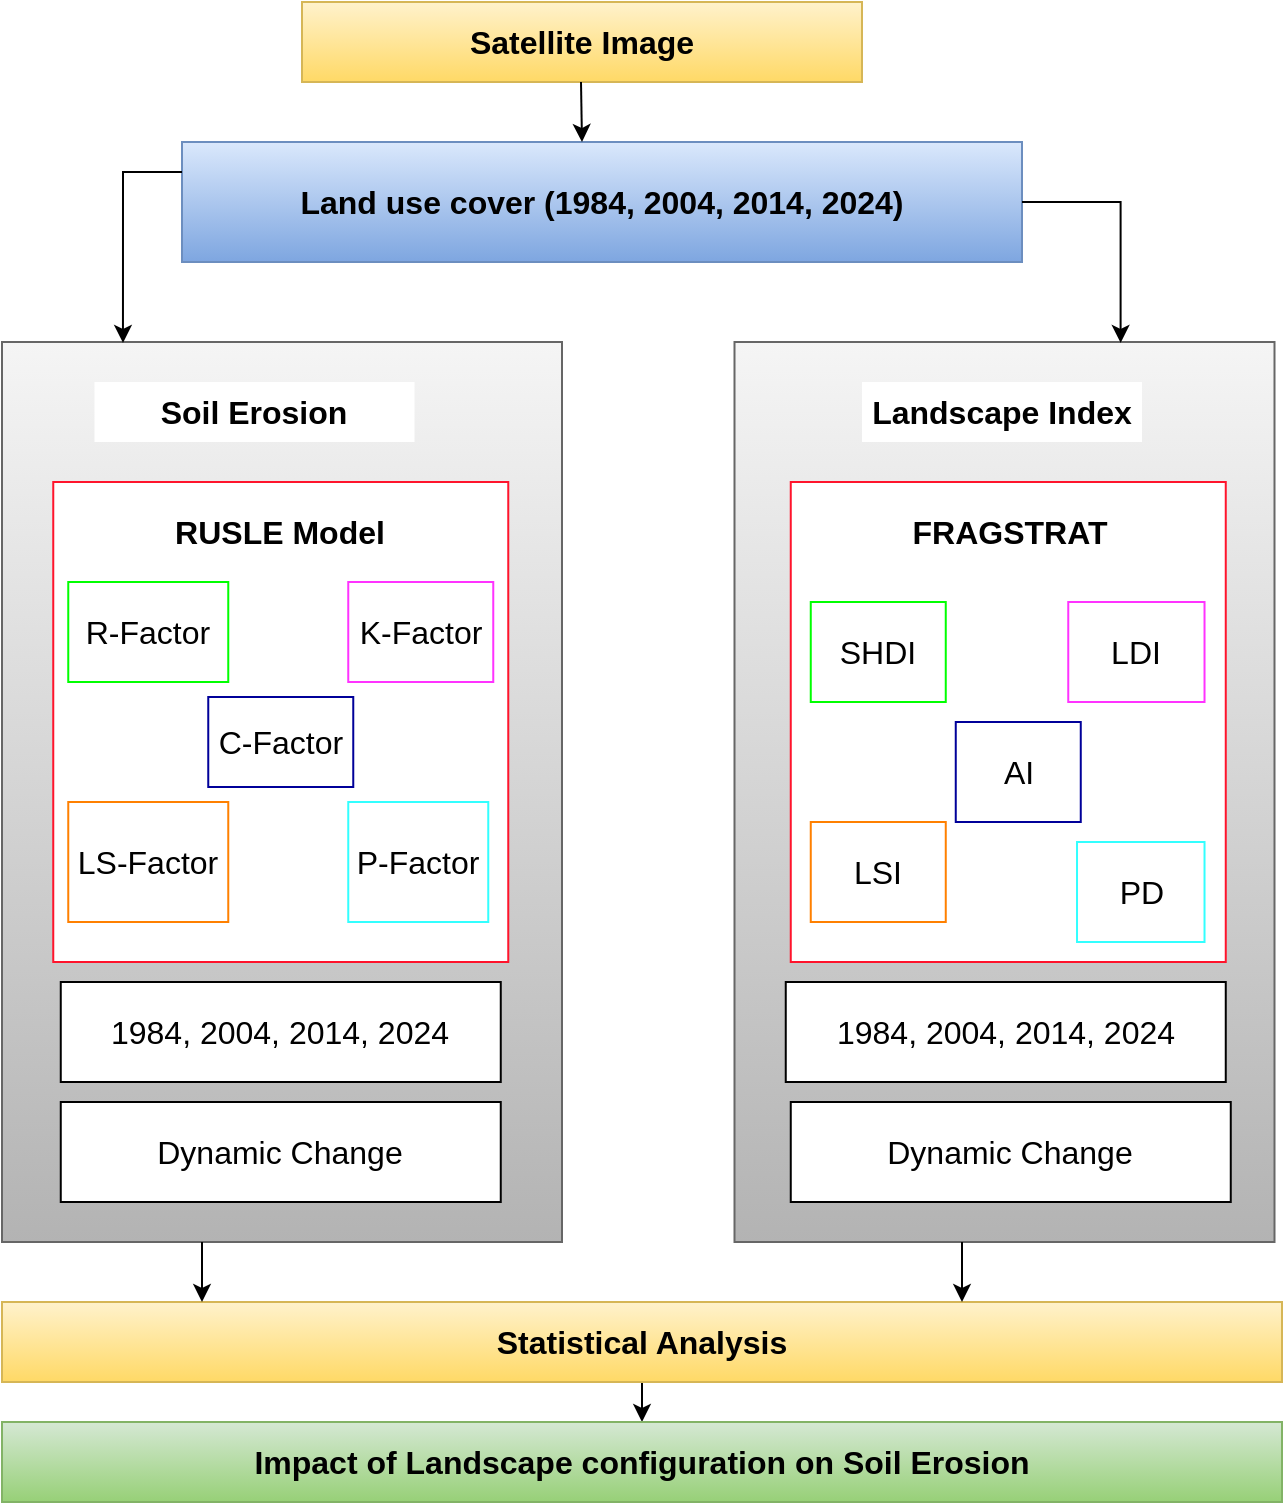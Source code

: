 <mxfile version="25.0.3">
  <diagram name="Page-1" id="o6Z2AFFSlycS61Pjzlzi">
    <mxGraphModel dx="1032" dy="501" grid="1" gridSize="10" guides="1" tooltips="1" connect="1" arrows="1" fold="1" page="1" pageScale="1" pageWidth="1169" pageHeight="827" math="0" shadow="0">
      <root>
        <mxCell id="0" />
        <mxCell id="1" parent="0" />
        <mxCell id="_1Tu3L8d5V70J_ynRbRt-1" value="&lt;font style=&quot;font-size: 16px;&quot;&gt;&lt;b&gt;Satellite Image&lt;/b&gt;&lt;/font&gt;" style="rounded=0;whiteSpace=wrap;html=1;fillColor=#fff2cc;gradientColor=#ffd966;strokeColor=#d6b656;shadow=0;" vertex="1" parent="1">
          <mxGeometry x="250" y="20" width="280" height="40" as="geometry" />
        </mxCell>
        <mxCell id="_1Tu3L8d5V70J_ynRbRt-2" value="&lt;b style=&quot;font-size: 16px;&quot;&gt;Land use cover (1984, 2004, 2014, 2024)&lt;/b&gt;" style="rounded=0;whiteSpace=wrap;html=1;fillColor=#dae8fc;gradientColor=#7ea6e0;strokeColor=#6c8ebf;shadow=0;" vertex="1" parent="1">
          <mxGeometry x="190" y="90" width="420" height="60" as="geometry" />
        </mxCell>
        <mxCell id="_1Tu3L8d5V70J_ynRbRt-3" value="" style="rounded=0;whiteSpace=wrap;html=1;fillColor=#f5f5f5;gradientColor=#b3b3b3;strokeColor=#666666;shadow=0;" vertex="1" parent="1">
          <mxGeometry x="100" y="190" width="280" height="450" as="geometry" />
        </mxCell>
        <mxCell id="_1Tu3L8d5V70J_ynRbRt-5" value="&lt;font style=&quot;font-size: 16px;&quot;&gt;&lt;b&gt;Soil Erosion&lt;/b&gt;&lt;/font&gt;" style="rounded=0;whiteSpace=wrap;html=1;strokeColor=none;" vertex="1" parent="1">
          <mxGeometry x="146.25" y="210" width="160" height="30" as="geometry" />
        </mxCell>
        <mxCell id="_1Tu3L8d5V70J_ynRbRt-8" value="" style="rounded=0;whiteSpace=wrap;html=1;fillColor=#f5f5f5;gradientColor=#b3b3b3;strokeColor=#666666;shadow=0;" vertex="1" parent="1">
          <mxGeometry x="466.25" y="190" width="270" height="450" as="geometry" />
        </mxCell>
        <mxCell id="_1Tu3L8d5V70J_ynRbRt-11" value="" style="endArrow=classic;html=1;rounded=0;" edge="1" parent="1">
          <mxGeometry width="50" height="50" relative="1" as="geometry">
            <mxPoint x="389.5" y="60" as="sourcePoint" />
            <mxPoint x="390" y="90" as="targetPoint" />
          </mxGeometry>
        </mxCell>
        <mxCell id="_1Tu3L8d5V70J_ynRbRt-12" value="&lt;font style=&quot;font-size: 16px;&quot;&gt;&lt;b&gt;Landscape Index&lt;/b&gt;&lt;/font&gt;" style="rounded=0;whiteSpace=wrap;html=1;strokeColor=none;" vertex="1" parent="1">
          <mxGeometry x="530" y="210" width="140" height="30" as="geometry" />
        </mxCell>
        <mxCell id="_1Tu3L8d5V70J_ynRbRt-13" value="" style="rounded=0;whiteSpace=wrap;html=1;strokeColor=#FF142C;" vertex="1" parent="1">
          <mxGeometry x="125.63" y="260" width="227.5" height="240" as="geometry" />
        </mxCell>
        <mxCell id="_1Tu3L8d5V70J_ynRbRt-14" value="&lt;font style=&quot;font-size: 16px;&quot;&gt;&lt;b&gt;RUSLE Model&lt;/b&gt;&lt;/font&gt;" style="rounded=0;whiteSpace=wrap;html=1;strokeColor=none;" vertex="1" parent="1">
          <mxGeometry x="169.38" y="270" width="140" height="30" as="geometry" />
        </mxCell>
        <mxCell id="_1Tu3L8d5V70J_ynRbRt-15" value="&lt;font style=&quot;font-size: 16px;&quot;&gt;R-Factor&lt;/font&gt;" style="rounded=0;whiteSpace=wrap;html=1;strokeColor=#00FF00;" vertex="1" parent="1">
          <mxGeometry x="133.13" y="310" width="80" height="50" as="geometry" />
        </mxCell>
        <mxCell id="_1Tu3L8d5V70J_ynRbRt-16" value="&lt;font style=&quot;font-size: 16px;&quot;&gt;K-Factor&lt;/font&gt;" style="rounded=0;whiteSpace=wrap;html=1;strokeColor=#FF33FF;" vertex="1" parent="1">
          <mxGeometry x="273.13" y="310" width="72.5" height="50" as="geometry" />
        </mxCell>
        <mxCell id="_1Tu3L8d5V70J_ynRbRt-17" value="&lt;font style=&quot;font-size: 16px;&quot;&gt;LS-Factor&lt;/font&gt;" style="rounded=0;whiteSpace=wrap;html=1;strokeColor=#FF8000;" vertex="1" parent="1">
          <mxGeometry x="133.13" y="420" width="80" height="60" as="geometry" />
        </mxCell>
        <mxCell id="_1Tu3L8d5V70J_ynRbRt-19" value="&lt;font style=&quot;font-size: 16px;&quot;&gt;P-Factor&lt;/font&gt;" style="rounded=0;whiteSpace=wrap;html=1;strokeColor=#33FFFF;" vertex="1" parent="1">
          <mxGeometry x="273.13" y="420" width="70" height="60" as="geometry" />
        </mxCell>
        <mxCell id="_1Tu3L8d5V70J_ynRbRt-20" value="&lt;font style=&quot;font-size: 16px;&quot;&gt;C-Factor&lt;/font&gt;" style="rounded=0;whiteSpace=wrap;html=1;strokeColor=#000099;" vertex="1" parent="1">
          <mxGeometry x="203.13" y="367.5" width="72.5" height="45" as="geometry" />
        </mxCell>
        <mxCell id="_1Tu3L8d5V70J_ynRbRt-22" value="" style="rounded=0;whiteSpace=wrap;html=1;strokeColor=#FF142C;" vertex="1" parent="1">
          <mxGeometry x="494.38" y="260" width="217.5" height="240" as="geometry" />
        </mxCell>
        <mxCell id="_1Tu3L8d5V70J_ynRbRt-23" value="&lt;font style=&quot;font-size: 16px;&quot;&gt;&lt;b&gt;FRAGSTRAT&lt;/b&gt;&lt;/font&gt;" style="rounded=0;whiteSpace=wrap;html=1;strokeColor=none;" vertex="1" parent="1">
          <mxGeometry x="534.38" y="270" width="140" height="30" as="geometry" />
        </mxCell>
        <mxCell id="_1Tu3L8d5V70J_ynRbRt-24" value="&lt;font style=&quot;font-size: 16px;&quot;&gt;AI&lt;/font&gt;" style="rounded=0;whiteSpace=wrap;html=1;strokeColor=#000099;" vertex="1" parent="1">
          <mxGeometry x="576.88" y="380" width="62.5" height="50" as="geometry" />
        </mxCell>
        <mxCell id="_1Tu3L8d5V70J_ynRbRt-25" value="&lt;font style=&quot;font-size: 16px;&quot;&gt;LDI&lt;/font&gt;" style="rounded=0;whiteSpace=wrap;html=1;strokeColor=#FF33FF;" vertex="1" parent="1">
          <mxGeometry x="633.13" y="320" width="68.13" height="50" as="geometry" />
        </mxCell>
        <mxCell id="_1Tu3L8d5V70J_ynRbRt-26" value="&lt;font style=&quot;font-size: 16px;&quot;&gt;LSI&lt;/font&gt;" style="rounded=0;whiteSpace=wrap;html=1;strokeColor=#FF8000;" vertex="1" parent="1">
          <mxGeometry x="504.38" y="430" width="67.5" height="50" as="geometry" />
        </mxCell>
        <mxCell id="_1Tu3L8d5V70J_ynRbRt-27" value="&lt;span style=&quot;font-size: 16px;&quot;&gt;PD&lt;/span&gt;" style="rounded=0;whiteSpace=wrap;html=1;strokeColor=#33FFFF;" vertex="1" parent="1">
          <mxGeometry x="637.51" y="440" width="63.75" height="50" as="geometry" />
        </mxCell>
        <mxCell id="_1Tu3L8d5V70J_ynRbRt-28" value="&lt;font style=&quot;font-size: 16px;&quot;&gt;SHDI&lt;/font&gt;" style="rounded=0;whiteSpace=wrap;html=1;strokeColor=#00FF00;" vertex="1" parent="1">
          <mxGeometry x="504.38" y="320" width="67.5" height="50" as="geometry" />
        </mxCell>
        <mxCell id="_1Tu3L8d5V70J_ynRbRt-29" style="edgeStyle=orthogonalEdgeStyle;rounded=0;orthogonalLoop=1;jettySize=auto;html=1;exitX=0;exitY=0.25;exitDx=0;exitDy=0;entryX=0.216;entryY=0.001;entryDx=0;entryDy=0;entryPerimeter=0;" edge="1" parent="1" source="_1Tu3L8d5V70J_ynRbRt-2" target="_1Tu3L8d5V70J_ynRbRt-3">
          <mxGeometry relative="1" as="geometry" />
        </mxCell>
        <mxCell id="_1Tu3L8d5V70J_ynRbRt-30" style="edgeStyle=orthogonalEdgeStyle;rounded=0;orthogonalLoop=1;jettySize=auto;html=1;exitX=1;exitY=0.5;exitDx=0;exitDy=0;entryX=0.715;entryY=0.001;entryDx=0;entryDy=0;entryPerimeter=0;" edge="1" parent="1" source="_1Tu3L8d5V70J_ynRbRt-2" target="_1Tu3L8d5V70J_ynRbRt-8">
          <mxGeometry relative="1" as="geometry" />
        </mxCell>
        <mxCell id="_1Tu3L8d5V70J_ynRbRt-31" value="&lt;font style=&quot;font-size: 16px;&quot;&gt;1984,&amp;nbsp;&lt;/font&gt;&lt;span style=&quot;font-size: 16px; background-color: initial;&quot;&gt;2004, 2014, 2024&lt;/span&gt;" style="rounded=0;whiteSpace=wrap;html=1;" vertex="1" parent="1">
          <mxGeometry x="129.38" y="510" width="220" height="50" as="geometry" />
        </mxCell>
        <mxCell id="_1Tu3L8d5V70J_ynRbRt-32" value="&lt;span style=&quot;font-size: 16px;&quot;&gt;Dynamic Change&lt;/span&gt;" style="rounded=0;whiteSpace=wrap;html=1;" vertex="1" parent="1">
          <mxGeometry x="129.38" y="570" width="220" height="50" as="geometry" />
        </mxCell>
        <mxCell id="_1Tu3L8d5V70J_ynRbRt-33" value="&lt;font style=&quot;font-size: 16px;&quot;&gt;1984,&amp;nbsp;&lt;/font&gt;&lt;span style=&quot;font-size: 16px; background-color: initial;&quot;&gt;2004, 2014, 2024&lt;/span&gt;" style="rounded=0;whiteSpace=wrap;html=1;" vertex="1" parent="1">
          <mxGeometry x="491.88" y="510" width="220" height="50" as="geometry" />
        </mxCell>
        <mxCell id="_1Tu3L8d5V70J_ynRbRt-34" value="&lt;span style=&quot;font-size: 16px;&quot;&gt;Dynamic Change&lt;/span&gt;" style="rounded=0;whiteSpace=wrap;html=1;" vertex="1" parent="1">
          <mxGeometry x="494.38" y="570" width="220" height="50" as="geometry" />
        </mxCell>
        <mxCell id="_1Tu3L8d5V70J_ynRbRt-37" style="edgeStyle=orthogonalEdgeStyle;rounded=0;orthogonalLoop=1;jettySize=auto;html=1;exitX=0.5;exitY=1;exitDx=0;exitDy=0;entryX=0.5;entryY=0;entryDx=0;entryDy=0;" edge="1" parent="1" source="_1Tu3L8d5V70J_ynRbRt-35" target="_1Tu3L8d5V70J_ynRbRt-36">
          <mxGeometry relative="1" as="geometry" />
        </mxCell>
        <mxCell id="_1Tu3L8d5V70J_ynRbRt-35" value="&lt;span style=&quot;font-size: 16px;&quot;&gt;&lt;b&gt;Statistical Analysis&lt;/b&gt;&lt;/span&gt;" style="rounded=0;whiteSpace=wrap;html=1;fillColor=#fff2cc;gradientColor=#ffd966;strokeColor=#d6b656;" vertex="1" parent="1">
          <mxGeometry x="100" y="670" width="640" height="40" as="geometry" />
        </mxCell>
        <mxCell id="_1Tu3L8d5V70J_ynRbRt-36" value="&lt;span style=&quot;font-size: 16px;&quot;&gt;&lt;b&gt;Impact of Landscape configuration on Soil Erosion&lt;/b&gt;&lt;/span&gt;" style="rounded=0;whiteSpace=wrap;html=1;fillColor=#d5e8d4;gradientColor=#97d077;strokeColor=#82b366;" vertex="1" parent="1">
          <mxGeometry x="100" y="730" width="640" height="40" as="geometry" />
        </mxCell>
        <mxCell id="_1Tu3L8d5V70J_ynRbRt-39" value="" style="endArrow=classic;html=1;rounded=0;" edge="1" parent="1">
          <mxGeometry width="50" height="50" relative="1" as="geometry">
            <mxPoint x="200" y="640" as="sourcePoint" />
            <mxPoint x="200" y="670" as="targetPoint" />
          </mxGeometry>
        </mxCell>
        <mxCell id="_1Tu3L8d5V70J_ynRbRt-40" value="" style="endArrow=classic;html=1;rounded=0;" edge="1" parent="1">
          <mxGeometry width="50" height="50" relative="1" as="geometry">
            <mxPoint x="580" y="640" as="sourcePoint" />
            <mxPoint x="580" y="670" as="targetPoint" />
          </mxGeometry>
        </mxCell>
      </root>
    </mxGraphModel>
  </diagram>
</mxfile>

